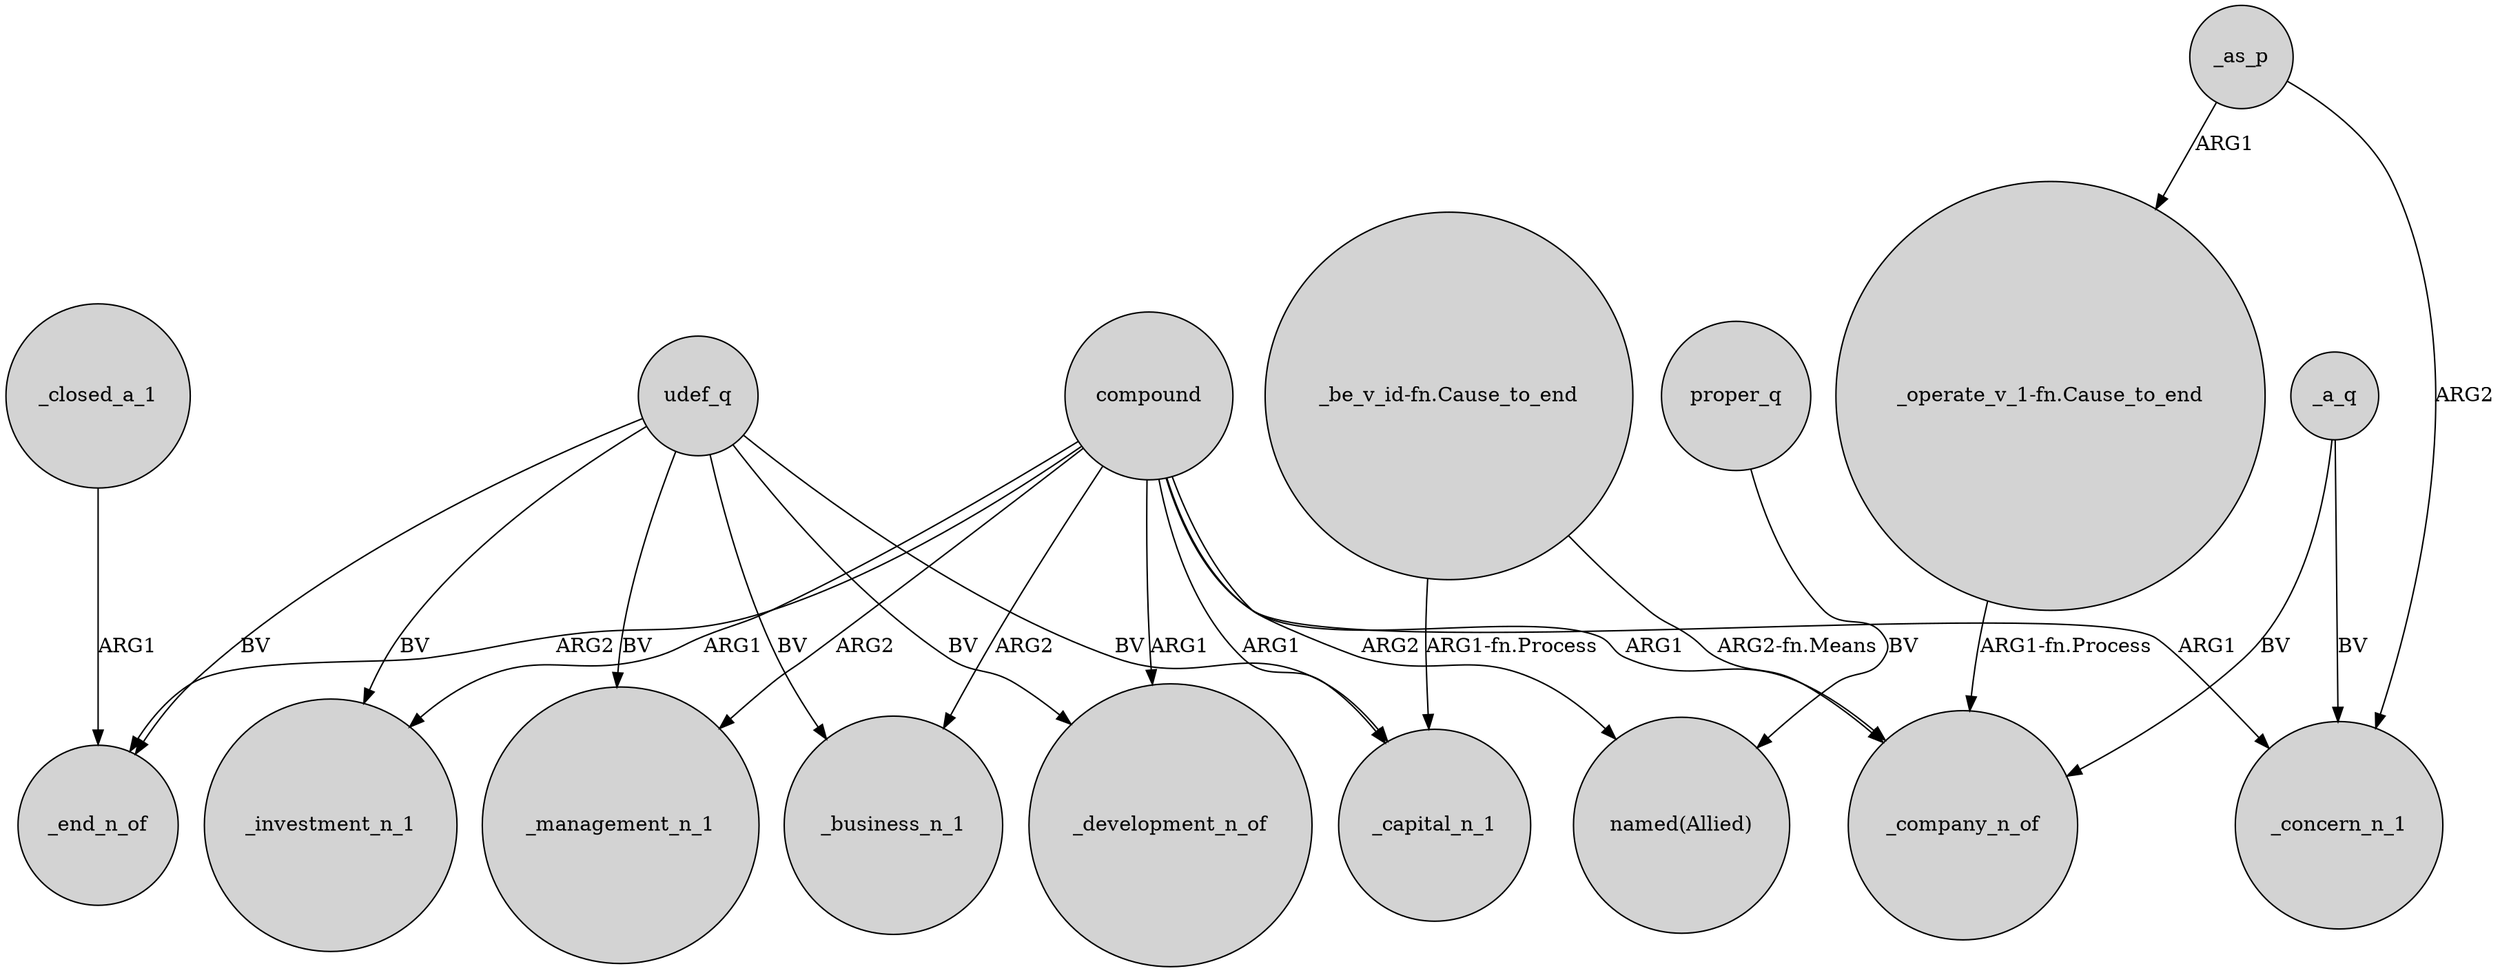 digraph {
	node [shape=circle style=filled]
	compound -> _investment_n_1 [label=ARG1]
	udef_q -> _end_n_of [label=BV]
	_a_q -> _company_n_of [label=BV]
	compound -> _company_n_of [label=ARG1]
	udef_q -> _business_n_1 [label=BV]
	compound -> _management_n_1 [label=ARG2]
	_as_p -> "_operate_v_1-fn.Cause_to_end" [label=ARG1]
	udef_q -> _management_n_1 [label=BV]
	_as_p -> _concern_n_1 [label=ARG2]
	_closed_a_1 -> _end_n_of [label=ARG1]
	_a_q -> _concern_n_1 [label=BV]
	udef_q -> _development_n_of [label=BV]
	"_operate_v_1-fn.Cause_to_end" -> _company_n_of [label="ARG1-fn.Process"]
	udef_q -> _capital_n_1 [label=BV]
	compound -> _concern_n_1 [label=ARG1]
	compound -> _capital_n_1 [label=ARG1]
	udef_q -> _investment_n_1 [label=BV]
	compound -> _business_n_1 [label=ARG2]
	compound -> _end_n_of [label=ARG2]
	"_be_v_id-fn.Cause_to_end" -> _company_n_of [label="ARG2-fn.Means"]
	compound -> _development_n_of [label=ARG1]
	compound -> "named(Allied)" [label=ARG2]
	proper_q -> "named(Allied)" [label=BV]
	"_be_v_id-fn.Cause_to_end" -> _capital_n_1 [label="ARG1-fn.Process"]
}
